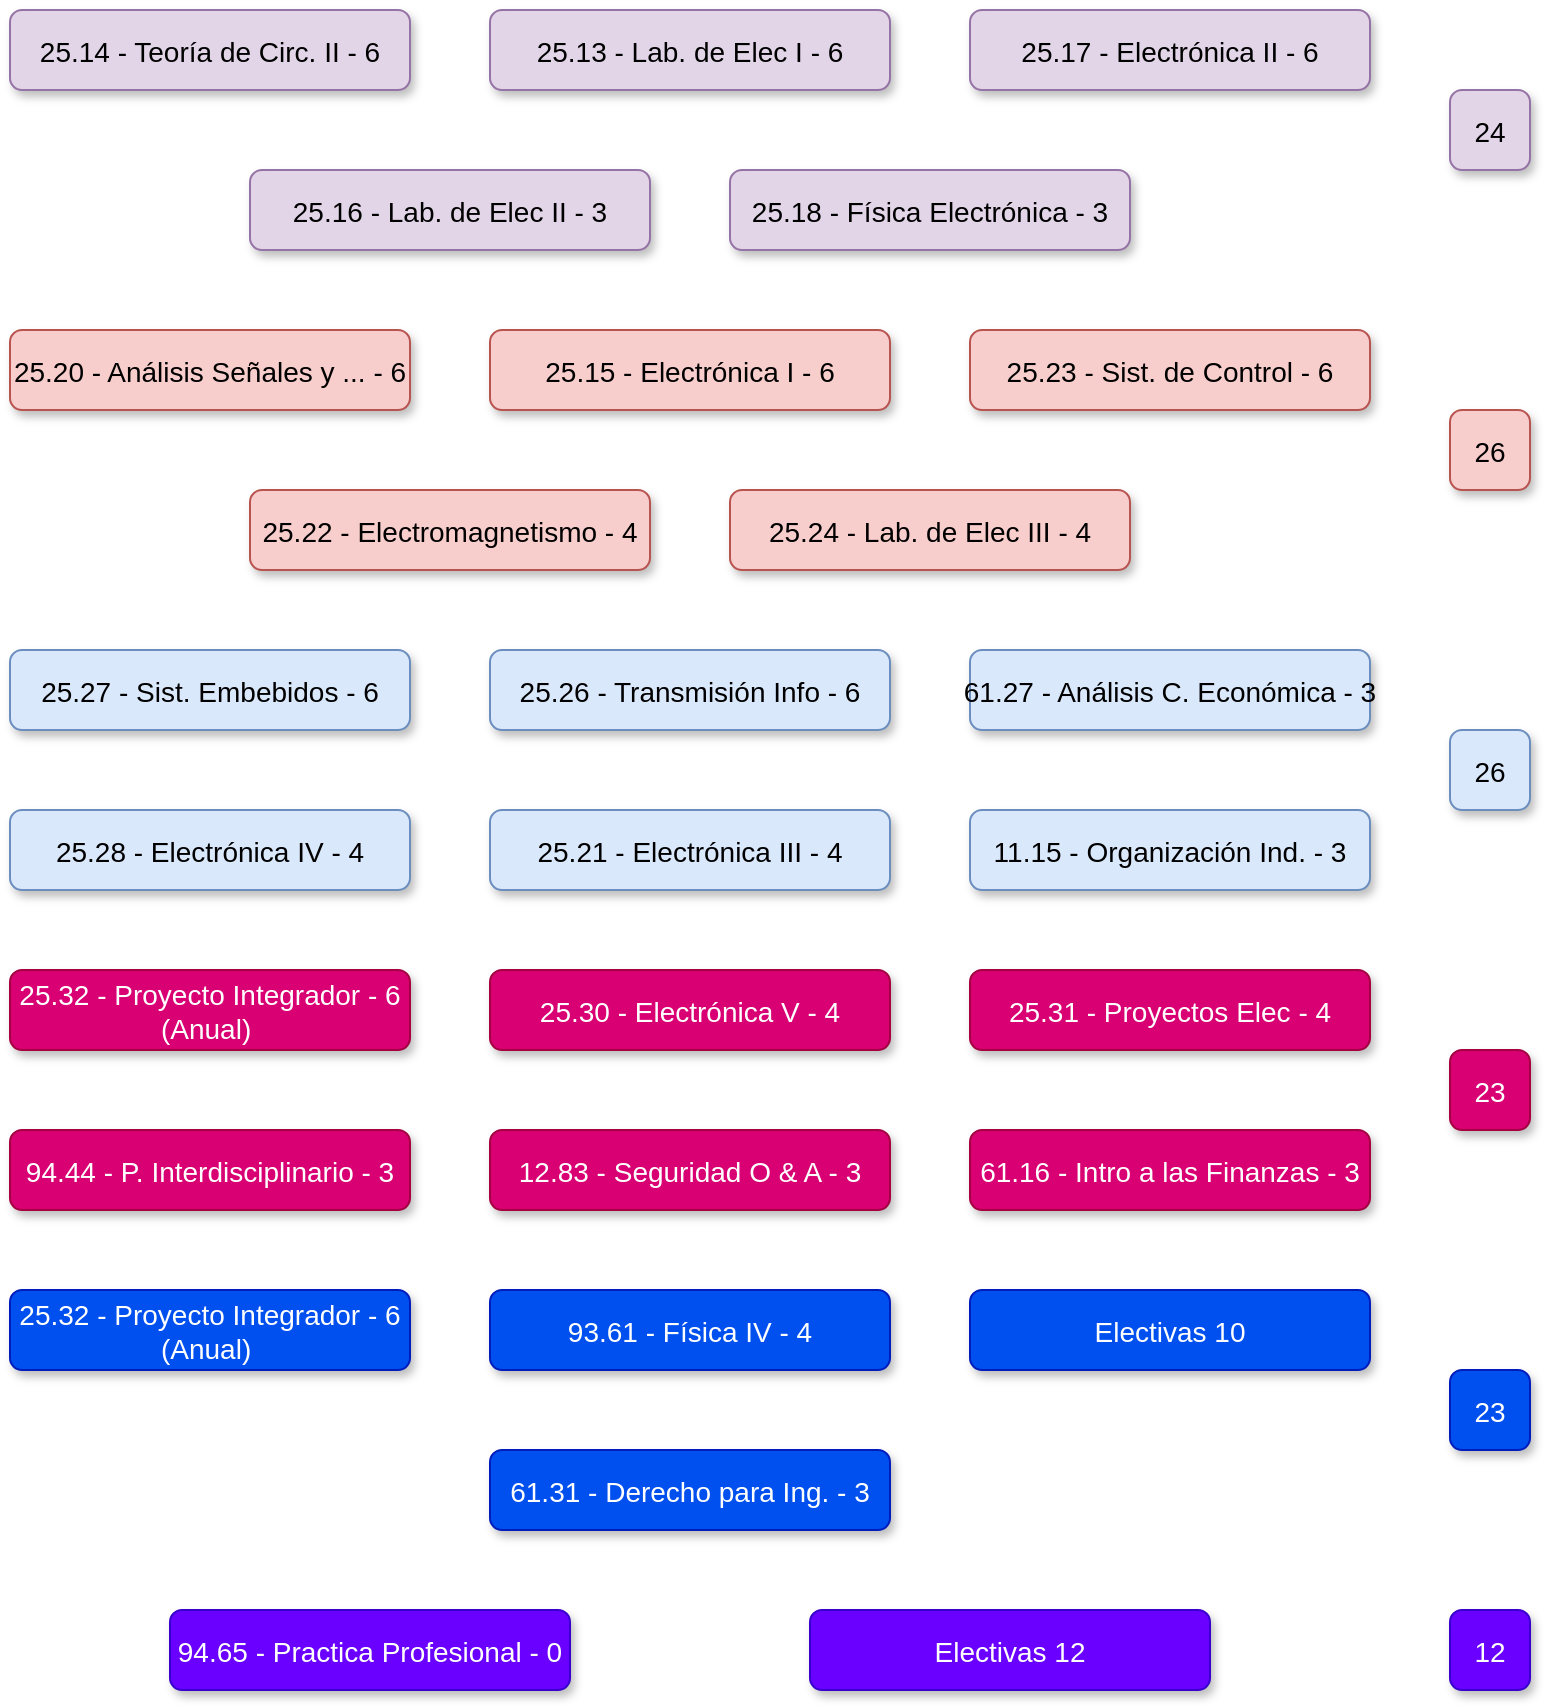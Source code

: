 <mxfile version="22.1.1" type="github">
  <diagram name="Página-1" id="Go7qc5jJ_1pGCe3DNJ5q">
    <mxGraphModel dx="1500" dy="763" grid="1" gridSize="10" guides="1" tooltips="1" connect="1" arrows="1" fold="1" page="1" pageScale="1" pageWidth="827" pageHeight="1169" math="0" shadow="0">
      <root>
        <mxCell id="0" />
        <mxCell id="1" parent="0" />
        <mxCell id="IvfJJim26I3WmNER0M7D-1" value="25.18 - Física Electrónica - 3" style="rounded=1;fillColor=#e1d5e7;strokeColor=#9673a6;shadow=1;fontStyle=0;fontSize=14;labelBorderColor=none;labelBackgroundColor=none;verticalAlign=middle;" vertex="1" parent="1">
          <mxGeometry x="400" y="120" width="200" height="40" as="geometry" />
        </mxCell>
        <mxCell id="IvfJJim26I3WmNER0M7D-2" value="25.13 - Lab. de Elec I - 6" style="rounded=1;fillColor=#e1d5e7;strokeColor=#9673a6;shadow=1;fontStyle=0;fontSize=14;labelBorderColor=none;labelBackgroundColor=none;" vertex="1" parent="1">
          <mxGeometry x="280" y="40" width="200" height="40" as="geometry" />
        </mxCell>
        <mxCell id="IvfJJim26I3WmNER0M7D-3" value="25.14 - Teoría de Circ. II - 6" style="rounded=1;fillColor=#e1d5e7;strokeColor=#9673a6;shadow=1;fontStyle=0;fontSize=14;labelBorderColor=none;labelBackgroundColor=none;" vertex="1" parent="1">
          <mxGeometry x="40" y="40" width="200" height="40" as="geometry" />
        </mxCell>
        <mxCell id="IvfJJim26I3WmNER0M7D-4" value="25.16 - Lab. de Elec II - 3" style="rounded=1;fillColor=#e1d5e7;strokeColor=#9673a6;shadow=1;fontStyle=0;fontSize=14;labelBorderColor=none;labelBackgroundColor=none;verticalAlign=middle;" vertex="1" parent="1">
          <mxGeometry x="160" y="120" width="200" height="40" as="geometry" />
        </mxCell>
        <mxCell id="IvfJJim26I3WmNER0M7D-5" value="25.17 - Electrónica II - 6" style="rounded=1;fillColor=#e1d5e7;strokeColor=#9673a6;shadow=1;fontStyle=0;fontSize=14;labelBorderColor=none;labelBackgroundColor=none;verticalAlign=middle;" vertex="1" parent="1">
          <mxGeometry x="520" y="40" width="200" height="40" as="geometry" />
        </mxCell>
        <mxCell id="IvfJJim26I3WmNER0M7D-6" value="24" style="rounded=1;fillColor=#e1d5e7;strokeColor=#9673a6;shadow=1;fontStyle=0;fontSize=14;labelBorderColor=none;labelBackgroundColor=none;verticalAlign=middle;" vertex="1" parent="1">
          <mxGeometry x="760" y="80" width="40" height="40" as="geometry" />
        </mxCell>
        <mxCell id="IvfJJim26I3WmNER0M7D-7" value="25.15 - Electrónica I - 6" style="rounded=1;fillColor=#f8cecc;strokeColor=#b85450;shadow=1;fontStyle=0;fontSize=14;labelBorderColor=none;labelBackgroundColor=none;" vertex="1" parent="1">
          <mxGeometry x="280" y="200" width="200" height="40" as="geometry" />
        </mxCell>
        <mxCell id="IvfJJim26I3WmNER0M7D-8" value="25.24 - Lab. de Elec III - 4" style="rounded=1;fillColor=#f8cecc;strokeColor=#b85450;shadow=1;fontStyle=0;fontSize=14;labelBorderColor=none;labelBackgroundColor=none;verticalAlign=middle;" vertex="1" parent="1">
          <mxGeometry x="400" y="280" width="200" height="40" as="geometry" />
        </mxCell>
        <mxCell id="IvfJJim26I3WmNER0M7D-9" value="25.23 - Sist. de Control - 6" style="rounded=1;fillColor=#f8cecc;strokeColor=#b85450;shadow=1;fontStyle=0;fontSize=14;labelBorderColor=none;labelBackgroundColor=none;verticalAlign=middle;" vertex="1" parent="1">
          <mxGeometry x="520" y="200" width="200" height="40" as="geometry" />
        </mxCell>
        <mxCell id="IvfJJim26I3WmNER0M7D-10" value="25.20 - Análisis Señales y ... - 6" style="rounded=1;fillColor=#f8cecc;strokeColor=#b85450;shadow=1;fontStyle=0;fontSize=14;labelBorderColor=none;labelBackgroundColor=none;" vertex="1" parent="1">
          <mxGeometry x="40" y="200" width="200" height="40" as="geometry" />
        </mxCell>
        <mxCell id="IvfJJim26I3WmNER0M7D-11" value="25.22 - Electromagnetismo - 4" style="rounded=1;fillColor=#f8cecc;strokeColor=#b85450;shadow=1;fontStyle=0;fontSize=14;labelBorderColor=none;labelBackgroundColor=none;verticalAlign=middle;" vertex="1" parent="1">
          <mxGeometry x="160" y="280" width="200" height="40" as="geometry" />
        </mxCell>
        <mxCell id="IvfJJim26I3WmNER0M7D-12" value="26" style="rounded=1;fillColor=#f8cecc;strokeColor=#b85450;shadow=1;fontStyle=0;fontSize=14;labelBorderColor=none;labelBackgroundColor=none;verticalAlign=middle;" vertex="1" parent="1">
          <mxGeometry x="760" y="240" width="40" height="40" as="geometry" />
        </mxCell>
        <mxCell id="IvfJJim26I3WmNER0M7D-13" value="25.21 - Electrónica III - 4" style="rounded=1;fillColor=#dae8fc;strokeColor=#6c8ebf;shadow=1;fontStyle=0;fontSize=14;labelBorderColor=none;labelBackgroundColor=none;" vertex="1" parent="1">
          <mxGeometry x="280" y="440" width="200" height="40" as="geometry" />
        </mxCell>
        <mxCell id="IvfJJim26I3WmNER0M7D-14" value="25.27 - Sist. Embebidos - 6" style="rounded=1;fillColor=#dae8fc;strokeColor=#6c8ebf;shadow=1;fontStyle=0;fontSize=14;labelBorderColor=none;labelBackgroundColor=none;" vertex="1" parent="1">
          <mxGeometry x="40" y="360" width="200" height="40" as="geometry" />
        </mxCell>
        <mxCell id="IvfJJim26I3WmNER0M7D-15" value="25.26 - Transmisión Info - 6" style="rounded=1;fillColor=#dae8fc;strokeColor=#6c8ebf;shadow=1;fontStyle=0;fontSize=14;labelBorderColor=none;labelBackgroundColor=none;" vertex="1" parent="1">
          <mxGeometry x="280" y="360" width="200" height="40" as="geometry" />
        </mxCell>
        <mxCell id="IvfJJim26I3WmNER0M7D-16" value="61.27 - Análisis C. Económica - 3" style="rounded=1;fillColor=#dae8fc;strokeColor=#6c8ebf;shadow=1;fontStyle=0;fontSize=14;labelBorderColor=none;labelBackgroundColor=none;verticalAlign=middle;" vertex="1" parent="1">
          <mxGeometry x="520" y="360" width="200" height="40" as="geometry" />
        </mxCell>
        <mxCell id="IvfJJim26I3WmNER0M7D-17" value="11.15 - Organización Ind. - 3" style="rounded=1;fillColor=#dae8fc;strokeColor=#6c8ebf;shadow=1;fontStyle=0;fontSize=14;labelBorderColor=none;labelBackgroundColor=none;verticalAlign=middle;" vertex="1" parent="1">
          <mxGeometry x="520" y="440" width="200" height="40" as="geometry" />
        </mxCell>
        <mxCell id="IvfJJim26I3WmNER0M7D-18" value="25.28 - Electrónica IV - 4" style="rounded=1;fillColor=#dae8fc;strokeColor=#6c8ebf;shadow=1;fontStyle=0;fontSize=14;labelBorderColor=none;labelBackgroundColor=none;verticalAlign=middle;" vertex="1" parent="1">
          <mxGeometry x="40" y="440" width="200" height="40" as="geometry" />
        </mxCell>
        <mxCell id="IvfJJim26I3WmNER0M7D-20" value="26" style="rounded=1;fillColor=#dae8fc;strokeColor=#6c8ebf;shadow=1;fontStyle=0;fontSize=14;labelBorderColor=none;labelBackgroundColor=none;verticalAlign=middle;" vertex="1" parent="1">
          <mxGeometry x="760" y="400" width="40" height="40" as="geometry" />
        </mxCell>
        <mxCell id="IvfJJim26I3WmNER0M7D-21" value="94.44 - P. Interdisciplinario - 3" style="rounded=1;fillColor=#d80073;strokeColor=#A50040;shadow=1;fontStyle=0;fontSize=14;labelBorderColor=none;labelBackgroundColor=none;verticalAlign=middle;fontColor=#ffffff;" vertex="1" parent="1">
          <mxGeometry x="40" y="600" width="200" height="40" as="geometry" />
        </mxCell>
        <mxCell id="IvfJJim26I3WmNER0M7D-22" value="25.32 - Proyecto Integrador - 6&#xa;(Anual) " style="rounded=1;fillColor=#d80073;strokeColor=#A50040;shadow=1;fontStyle=0;fontSize=14;labelBorderColor=none;labelBackgroundColor=none;fontColor=#ffffff;" vertex="1" parent="1">
          <mxGeometry x="40" y="520" width="200" height="40" as="geometry" />
        </mxCell>
        <mxCell id="IvfJJim26I3WmNER0M7D-23" value="61.16 - Intro a las Finanzas - 3" style="rounded=1;fillColor=#d80073;strokeColor=#A50040;shadow=1;fontStyle=0;fontSize=14;labelBorderColor=none;labelBackgroundColor=none;verticalAlign=middle;fontColor=#ffffff;" vertex="1" parent="1">
          <mxGeometry x="520" y="600" width="200" height="40" as="geometry" />
        </mxCell>
        <mxCell id="IvfJJim26I3WmNER0M7D-24" value="25.31 - Proyectos Elec - 4" style="rounded=1;fillColor=#d80073;strokeColor=#A50040;shadow=1;fontStyle=0;fontSize=14;fontColor=#ffffff;labelBorderColor=none;labelBackgroundColor=none;verticalAlign=middle;" vertex="1" parent="1">
          <mxGeometry x="520" y="520" width="200" height="40" as="geometry" />
        </mxCell>
        <mxCell id="IvfJJim26I3WmNER0M7D-25" value="25.30 - Electrónica V - 4" style="rounded=1;fillColor=#d80073;strokeColor=#A50040;shadow=1;fontStyle=0;fontSize=14;fontColor=#ffffff;labelBorderColor=none;labelBackgroundColor=none;" vertex="1" parent="1">
          <mxGeometry x="280" y="520" width="200" height="40" as="geometry" />
        </mxCell>
        <mxCell id="IvfJJim26I3WmNER0M7D-26" value="12.83 - Seguridad O &amp; A - 3" style="rounded=1;fillColor=#d80073;strokeColor=#A50040;shadow=1;fontStyle=0;fontSize=14;labelBorderColor=none;labelBackgroundColor=none;verticalAlign=middle;fontColor=#ffffff;" vertex="1" parent="1">
          <mxGeometry x="280" y="600" width="200" height="40" as="geometry" />
        </mxCell>
        <mxCell id="IvfJJim26I3WmNER0M7D-29" style="edgeStyle=orthogonalEdgeStyle;rounded=0;orthogonalLoop=1;jettySize=auto;html=1;exitX=0.5;exitY=1;exitDx=0;exitDy=0;" edge="1" parent="1" source="IvfJJim26I3WmNER0M7D-26" target="IvfJJim26I3WmNER0M7D-26">
          <mxGeometry relative="1" as="geometry" />
        </mxCell>
        <mxCell id="IvfJJim26I3WmNER0M7D-30" value="23" style="rounded=1;fillColor=#d80073;strokeColor=#A50040;shadow=1;fontStyle=0;fontSize=14;labelBorderColor=none;labelBackgroundColor=none;verticalAlign=middle;fontColor=#ffffff;" vertex="1" parent="1">
          <mxGeometry x="760" y="560" width="40" height="40" as="geometry" />
        </mxCell>
        <mxCell id="IvfJJim26I3WmNER0M7D-31" value="61.31 - Derecho para Ing. - 3" style="rounded=1;fillColor=#0050ef;strokeColor=#001DBC;shadow=1;fontStyle=0;fontSize=14;labelBorderColor=none;labelBackgroundColor=none;fontColor=#ffffff;" vertex="1" parent="1">
          <mxGeometry x="280" y="760" width="200" height="40" as="geometry" />
        </mxCell>
        <mxCell id="IvfJJim26I3WmNER0M7D-33" value="25.32 - Proyecto Integrador - 6&#xa;(Anual) " style="rounded=1;fillColor=#0050ef;strokeColor=#001DBC;shadow=1;fontStyle=0;fontSize=14;labelBorderColor=none;labelBackgroundColor=none;fontColor=#ffffff;" vertex="1" parent="1">
          <mxGeometry x="40" y="680" width="200" height="40" as="geometry" />
        </mxCell>
        <mxCell id="IvfJJim26I3WmNER0M7D-34" value="94.65 - Practica Profesional - 0" style="rounded=1;fillColor=#6a00ff;strokeColor=#3700CC;shadow=1;fontStyle=0;fontSize=14;labelBorderColor=none;labelBackgroundColor=none;verticalAlign=middle;fontColor=#ffffff;" vertex="1" parent="1">
          <mxGeometry x="120" y="840" width="200" height="40" as="geometry" />
        </mxCell>
        <mxCell id="IvfJJim26I3WmNER0M7D-35" value="Electivas 10" style="rounded=1;fillColor=#0050ef;strokeColor=#001DBC;shadow=1;fontStyle=0;fontSize=14;labelBorderColor=none;labelBackgroundColor=none;verticalAlign=middle;fontColor=#ffffff;" vertex="1" parent="1">
          <mxGeometry x="520" y="680" width="200" height="40" as="geometry" />
        </mxCell>
        <mxCell id="IvfJJim26I3WmNER0M7D-36" value="93.61 - Física IV - 4" style="rounded=1;fillColor=#0050ef;strokeColor=#001DBC;shadow=1;fontStyle=0;fontSize=14;labelBorderColor=none;labelBackgroundColor=none;verticalAlign=middle;fontColor=#ffffff;" vertex="1" parent="1">
          <mxGeometry x="280" y="680" width="200" height="40" as="geometry" />
        </mxCell>
        <mxCell id="IvfJJim26I3WmNER0M7D-37" value="Electivas 12" style="rounded=1;fillColor=#6a00ff;strokeColor=#3700CC;shadow=1;fontStyle=0;fontSize=14;labelBorderColor=none;labelBackgroundColor=none;verticalAlign=middle;fontColor=#ffffff;" vertex="1" parent="1">
          <mxGeometry x="440" y="840" width="200" height="40" as="geometry" />
        </mxCell>
        <mxCell id="IvfJJim26I3WmNER0M7D-38" value="23" style="rounded=1;fillColor=#0050ef;strokeColor=#001DBC;shadow=1;fontStyle=0;fontSize=14;labelBorderColor=none;labelBackgroundColor=none;verticalAlign=middle;fontColor=#ffffff;" vertex="1" parent="1">
          <mxGeometry x="760" y="720" width="40" height="40" as="geometry" />
        </mxCell>
        <mxCell id="IvfJJim26I3WmNER0M7D-39" value="12" style="rounded=1;fillColor=#6a00ff;strokeColor=#3700CC;shadow=1;fontStyle=0;fontSize=14;labelBorderColor=none;labelBackgroundColor=none;verticalAlign=middle;fontColor=#ffffff;" vertex="1" parent="1">
          <mxGeometry x="760" y="840" width="40" height="40" as="geometry" />
        </mxCell>
      </root>
    </mxGraphModel>
  </diagram>
</mxfile>
